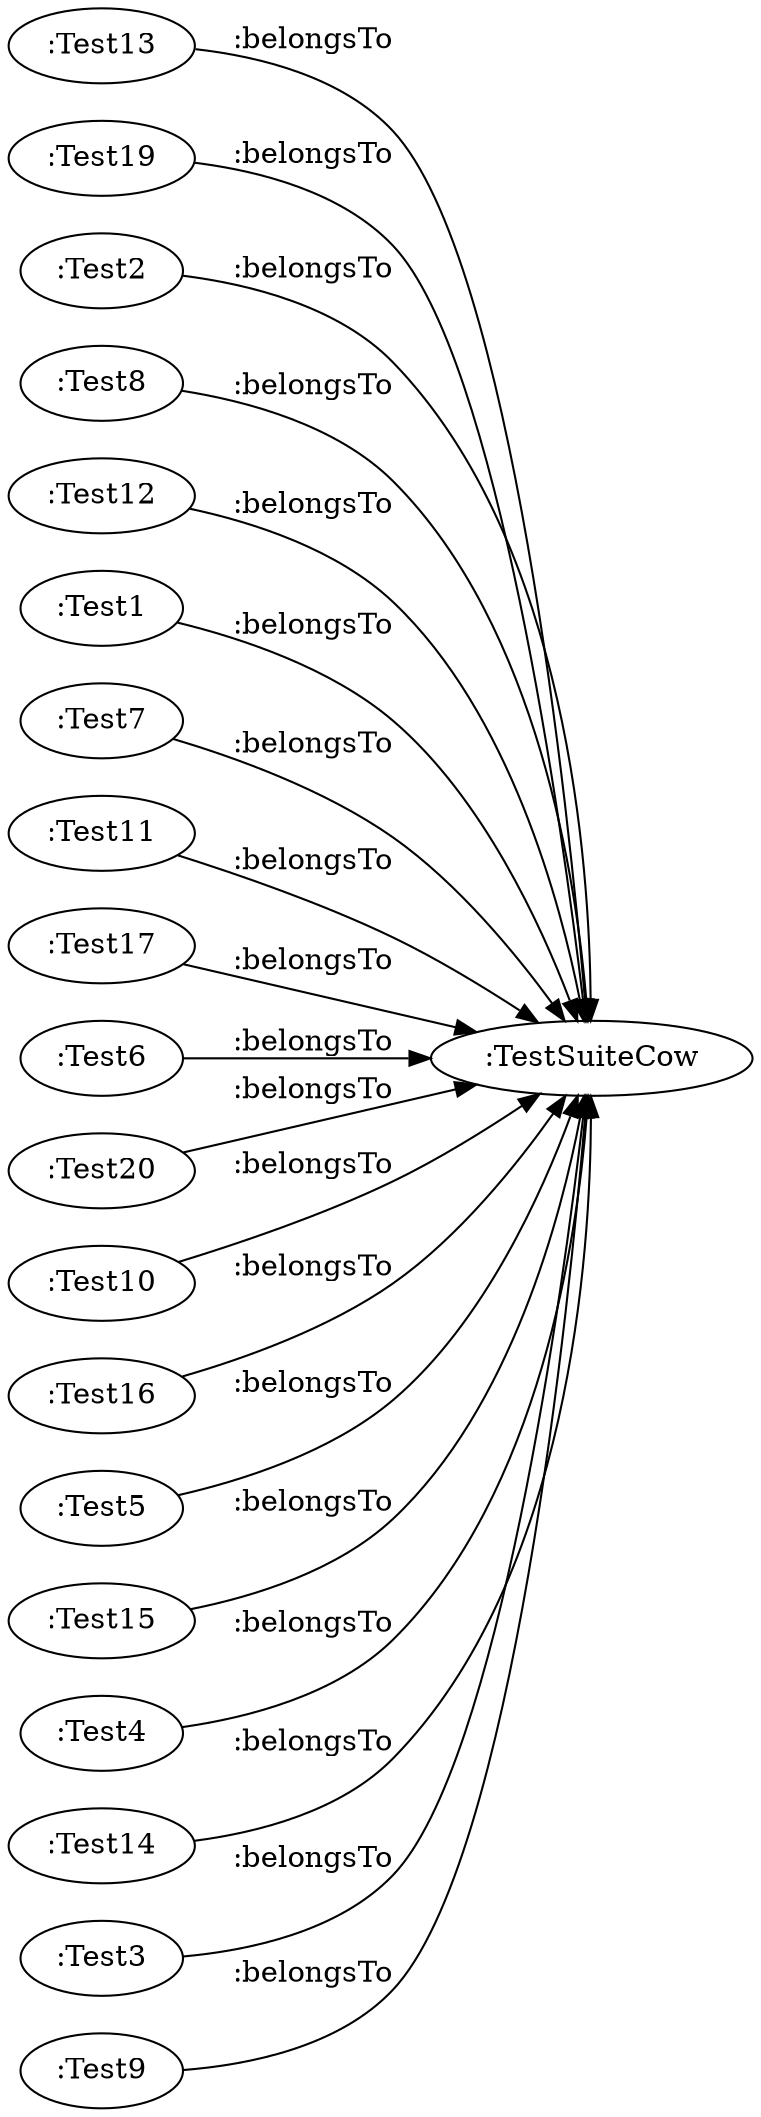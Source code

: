 digraph ar2dtool_diagram { 
rankdir=LR;
size="1501"
	":Test13" -> ":TestSuiteCow" [ label = ":belongsTo" ];
	":Test19" -> ":TestSuiteCow" [ label = ":belongsTo" ];
	":Test2" -> ":TestSuiteCow" [ label = ":belongsTo" ];
	":Test8" -> ":TestSuiteCow" [ label = ":belongsTo" ];
	":Test12" -> ":TestSuiteCow" [ label = ":belongsTo" ];
	":Test1" -> ":TestSuiteCow" [ label = ":belongsTo" ];
	":Test7" -> ":TestSuiteCow" [ label = ":belongsTo" ];
	":Test11" -> ":TestSuiteCow" [ label = ":belongsTo" ];
	":Test17" -> ":TestSuiteCow" [ label = ":belongsTo" ];
	":Test6" -> ":TestSuiteCow" [ label = ":belongsTo" ];
	":Test20" -> ":TestSuiteCow" [ label = ":belongsTo" ];
	":Test10" -> ":TestSuiteCow" [ label = ":belongsTo" ];
	":Test16" -> ":TestSuiteCow" [ label = ":belongsTo" ];
	":Test5" -> ":TestSuiteCow" [ label = ":belongsTo" ];
	":Test15" -> ":TestSuiteCow" [ label = ":belongsTo" ];
	":Test4" -> ":TestSuiteCow" [ label = ":belongsTo" ];
	":Test14" -> ":TestSuiteCow" [ label = ":belongsTo" ];
	":Test3" -> ":TestSuiteCow" [ label = ":belongsTo" ];
	":Test9" -> ":TestSuiteCow" [ label = ":belongsTo" ];

}
